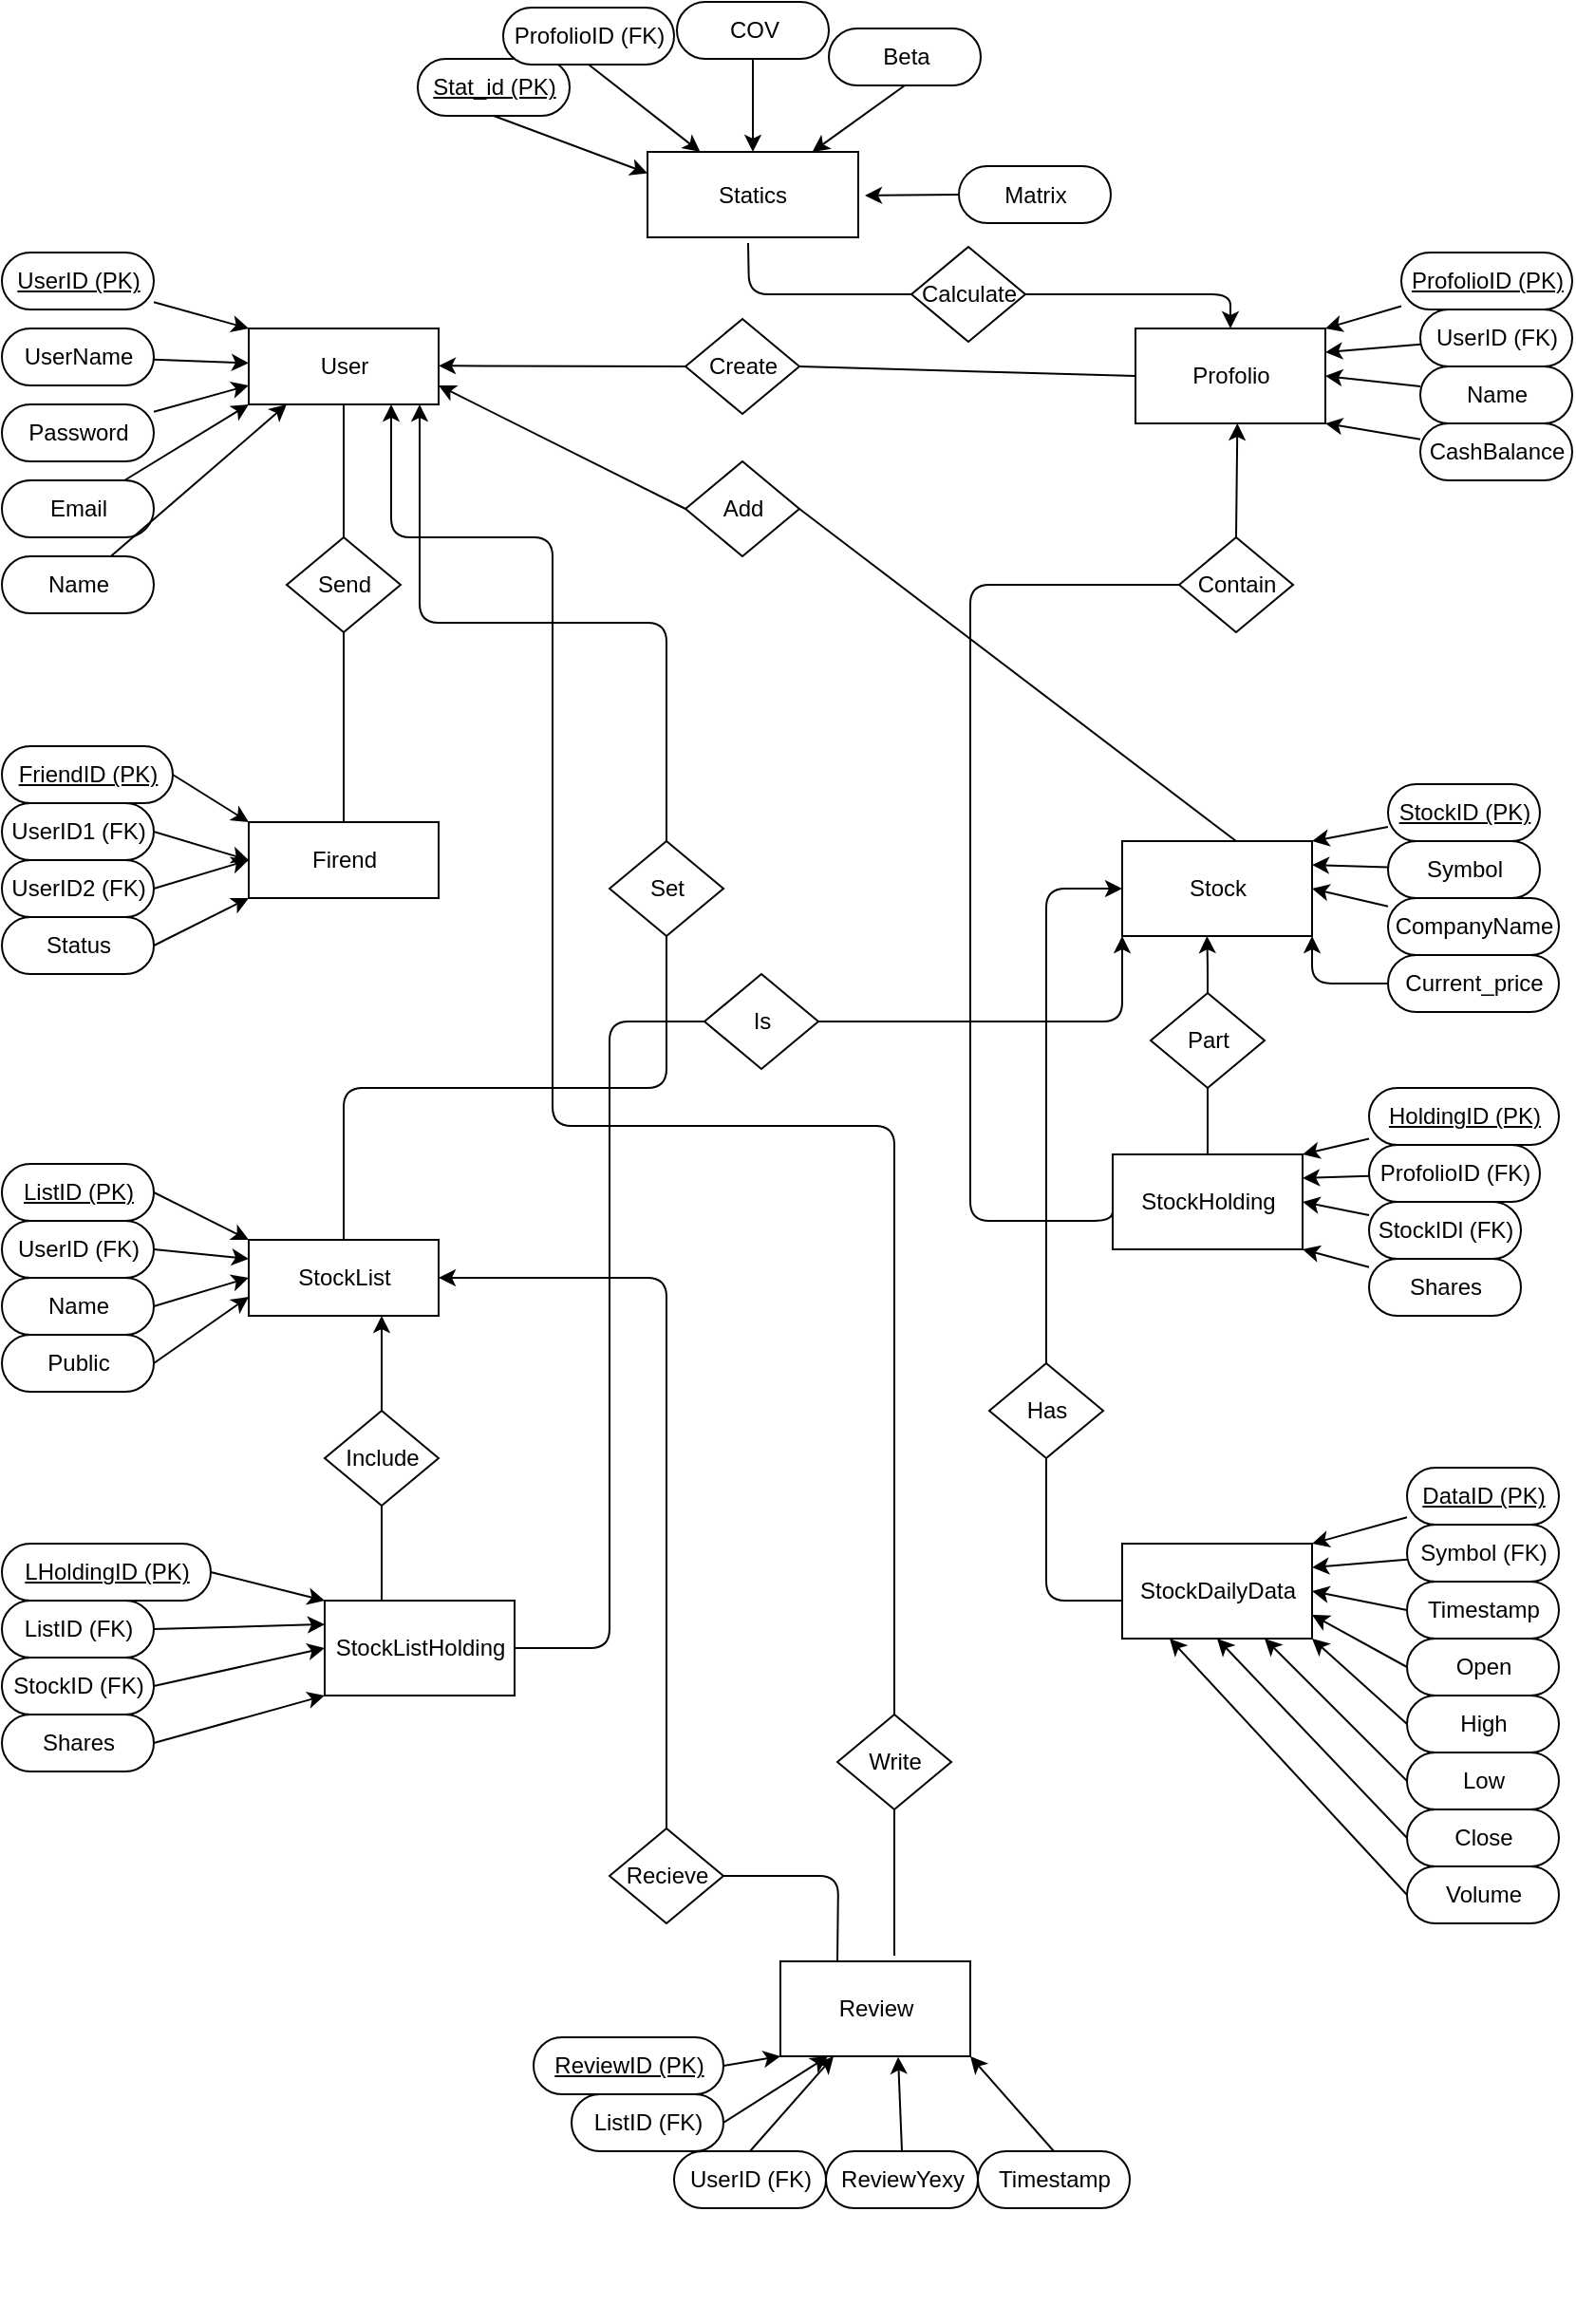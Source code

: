<mxfile>
    <diagram id="BiGU1YuMTupgvnNjfex2" name="第 1 页">
        <mxGraphModel dx="716" dy="1092" grid="0" gridSize="10" guides="1" tooltips="1" connect="1" arrows="1" fold="1" page="0" pageScale="1" pageWidth="827" pageHeight="1169" background="#ffffff" math="0" shadow="0">
            <root>
                <mxCell id="0"/>
                <mxCell id="1" parent="0"/>
                <mxCell id="16" value="" style="group" parent="1" vertex="1" connectable="0">
                    <mxGeometry width="230" height="200" as="geometry"/>
                </mxCell>
                <mxCell id="3" value="&lt;u&gt;UserID (PK)&lt;/u&gt;" style="html=1;dashed=0;whitespace=wrap;shape=mxgraph.dfd.start" parent="16" vertex="1">
                    <mxGeometry width="80" height="30" as="geometry"/>
                </mxCell>
                <mxCell id="5" value="User" style="html=1;dashed=0;whitespace=wrap;" parent="16" vertex="1">
                    <mxGeometry x="130" y="40" width="100" height="40" as="geometry"/>
                </mxCell>
                <mxCell id="6" style="edgeStyle=none;html=1;entryX=0;entryY=0;entryDx=0;entryDy=0;" parent="16" source="3" target="5" edge="1">
                    <mxGeometry relative="1" as="geometry"/>
                </mxCell>
                <mxCell id="9" value="" style="edgeStyle=none;html=1;" parent="16" source="8" target="5" edge="1">
                    <mxGeometry relative="1" as="geometry"/>
                </mxCell>
                <mxCell id="8" value="UserName" style="html=1;dashed=0;whitespace=wrap;shape=mxgraph.dfd.start" parent="16" vertex="1">
                    <mxGeometry y="40" width="80" height="30" as="geometry"/>
                </mxCell>
                <mxCell id="11" style="edgeStyle=none;html=1;entryX=0;entryY=0.75;entryDx=0;entryDy=0;" parent="16" source="10" target="5" edge="1">
                    <mxGeometry relative="1" as="geometry"/>
                </mxCell>
                <mxCell id="10" value="Password" style="html=1;dashed=0;whitespace=wrap;shape=mxgraph.dfd.start" parent="16" vertex="1">
                    <mxGeometry y="80" width="80" height="30" as="geometry"/>
                </mxCell>
                <mxCell id="13" style="edgeStyle=none;html=1;" parent="16" source="12" edge="1">
                    <mxGeometry relative="1" as="geometry">
                        <mxPoint x="130" y="80" as="targetPoint"/>
                    </mxGeometry>
                </mxCell>
                <mxCell id="12" value="Email" style="html=1;dashed=0;whitespace=wrap;shape=mxgraph.dfd.start" parent="16" vertex="1">
                    <mxGeometry y="120" width="80" height="30" as="geometry"/>
                </mxCell>
                <mxCell id="15" style="edgeStyle=none;html=1;" parent="16" source="14" edge="1">
                    <mxGeometry relative="1" as="geometry">
                        <mxPoint x="150" y="80" as="targetPoint"/>
                    </mxGeometry>
                </mxCell>
                <mxCell id="14" value="Name" style="html=1;dashed=0;whitespace=wrap;shape=mxgraph.dfd.start" parent="16" vertex="1">
                    <mxGeometry y="160" width="80" height="30" as="geometry"/>
                </mxCell>
                <mxCell id="113" style="edgeStyle=none;html=1;exitX=0.5;exitY=0;exitDx=0;exitDy=0;entryX=0.5;entryY=1;entryDx=0;entryDy=0;strokeColor=default;endArrow=none;endFill=0;" parent="16" source="112" target="5" edge="1">
                    <mxGeometry relative="1" as="geometry"/>
                </mxCell>
                <mxCell id="112" value="Send" style="shape=rhombus;html=1;dashed=0;whitespace=wrap;perimeter=rhombusPerimeter;" parent="16" vertex="1">
                    <mxGeometry x="150" y="150" width="60" height="50" as="geometry"/>
                </mxCell>
                <mxCell id="27" value="" style="group" parent="1" vertex="1" connectable="0">
                    <mxGeometry x="597" width="230" height="120" as="geometry"/>
                </mxCell>
                <mxCell id="17" value="Profolio" style="html=1;dashed=0;whitespace=wrap;" parent="27" vertex="1">
                    <mxGeometry y="40" width="100" height="50" as="geometry"/>
                </mxCell>
                <mxCell id="20" style="edgeStyle=none;html=1;entryX=1;entryY=0.25;entryDx=0;entryDy=0;" parent="27" source="19" target="17" edge="1">
                    <mxGeometry relative="1" as="geometry"/>
                </mxCell>
                <mxCell id="19" value="UserID (FK)" style="html=1;dashed=0;whitespace=wrap;shape=mxgraph.dfd.start" parent="27" vertex="1">
                    <mxGeometry x="150" y="30" width="80" height="30" as="geometry"/>
                </mxCell>
                <mxCell id="22" style="edgeStyle=none;html=1;entryX=1;entryY=0;entryDx=0;entryDy=0;" parent="27" source="21" target="17" edge="1">
                    <mxGeometry relative="1" as="geometry"/>
                </mxCell>
                <mxCell id="21" value="ProfolioID (PK)" style="html=1;dashed=0;whitespace=wrap;shape=mxgraph.dfd.start;fontStyle=4" parent="27" vertex="1">
                    <mxGeometry x="140" width="90" height="30" as="geometry"/>
                </mxCell>
                <mxCell id="24" style="edgeStyle=none;html=1;entryX=1;entryY=0.5;entryDx=0;entryDy=0;" parent="27" source="23" target="17" edge="1">
                    <mxGeometry relative="1" as="geometry"/>
                </mxCell>
                <mxCell id="23" value="Name" style="html=1;dashed=0;whitespace=wrap;shape=mxgraph.dfd.start" parent="27" vertex="1">
                    <mxGeometry x="150" y="60" width="80" height="30" as="geometry"/>
                </mxCell>
                <mxCell id="26" style="edgeStyle=none;html=1;entryX=1;entryY=1;entryDx=0;entryDy=0;" parent="27" source="25" target="17" edge="1">
                    <mxGeometry relative="1" as="geometry"/>
                </mxCell>
                <mxCell id="25" value="CashBalance" style="html=1;dashed=0;whitespace=wrap;shape=mxgraph.dfd.start" parent="27" vertex="1">
                    <mxGeometry x="150" y="90" width="80" height="30" as="geometry"/>
                </mxCell>
                <mxCell id="35" value="" style="group;fontStyle=4" parent="1" vertex="1" connectable="0">
                    <mxGeometry x="590" y="280" width="238" height="120" as="geometry"/>
                </mxCell>
                <mxCell id="28" value="Stock" style="html=1;dashed=0;whitespace=wrap;" parent="35" vertex="1">
                    <mxGeometry y="30" width="100" height="50" as="geometry"/>
                </mxCell>
                <mxCell id="30" style="edgeStyle=none;html=1;entryX=1;entryY=0;entryDx=0;entryDy=0;" parent="35" source="29" target="28" edge="1">
                    <mxGeometry relative="1" as="geometry"/>
                </mxCell>
                <mxCell id="29" value="StockID (PK)" style="html=1;dashed=0;whitespace=wrap;shape=mxgraph.dfd.start;fontStyle=4" parent="35" vertex="1">
                    <mxGeometry x="140" width="80" height="30" as="geometry"/>
                </mxCell>
                <mxCell id="32" style="edgeStyle=none;html=1;entryX=1;entryY=0.25;entryDx=0;entryDy=0;" parent="35" source="31" target="28" edge="1">
                    <mxGeometry relative="1" as="geometry"/>
                </mxCell>
                <mxCell id="31" value="Symbol" style="html=1;dashed=0;whitespace=wrap;shape=mxgraph.dfd.start" parent="35" vertex="1">
                    <mxGeometry x="140" y="30" width="80" height="30" as="geometry"/>
                </mxCell>
                <mxCell id="34" style="edgeStyle=none;html=1;entryX=1;entryY=0.5;entryDx=0;entryDy=0;" parent="35" source="33" target="28" edge="1">
                    <mxGeometry relative="1" as="geometry"/>
                </mxCell>
                <mxCell id="33" value="CompanyName" style="html=1;dashed=0;whitespace=wrap;shape=mxgraph.dfd.start" parent="35" vertex="1">
                    <mxGeometry x="140" y="60" width="90" height="30" as="geometry"/>
                </mxCell>
                <mxCell id="173" style="edgeStyle=orthogonalEdgeStyle;html=1;exitX=0;exitY=0.5;exitDx=0;exitDy=0;exitPerimeter=0;entryX=1;entryY=1;entryDx=0;entryDy=0;endArrow=classic;endFill=1;" parent="35" source="171" target="28" edge="1">
                    <mxGeometry relative="1" as="geometry"/>
                </mxCell>
                <mxCell id="171" value="Current_price" style="html=1;dashed=0;whitespace=wrap;shape=mxgraph.dfd.start" parent="35" vertex="1">
                    <mxGeometry x="140" y="90" width="90" height="30" as="geometry"/>
                </mxCell>
                <mxCell id="46" value="" style="group" parent="1" vertex="1" connectable="0">
                    <mxGeometry x="555" y="440" width="265" height="120" as="geometry"/>
                </mxCell>
                <mxCell id="36" value="StockHolding" style="html=1;dashed=0;whitespace=wrap;" parent="46" vertex="1">
                    <mxGeometry x="30" y="35" width="100" height="50" as="geometry"/>
                </mxCell>
                <mxCell id="39" style="edgeStyle=none;html=1;entryX=1;entryY=0;entryDx=0;entryDy=0;" parent="46" source="37" target="36" edge="1">
                    <mxGeometry relative="1" as="geometry"/>
                </mxCell>
                <mxCell id="37" value="HoldingID (PK)" style="html=1;dashed=0;whitespace=wrap;shape=mxgraph.dfd.start;fontStyle=4" parent="46" vertex="1">
                    <mxGeometry x="165" width="100" height="30" as="geometry"/>
                </mxCell>
                <mxCell id="41" style="edgeStyle=none;html=1;entryX=1;entryY=0.25;entryDx=0;entryDy=0;" parent="46" source="40" target="36" edge="1">
                    <mxGeometry relative="1" as="geometry"/>
                </mxCell>
                <mxCell id="40" value="ProfolioID (FK)" style="html=1;dashed=0;whitespace=wrap;shape=mxgraph.dfd.start;fontStyle=0" parent="46" vertex="1">
                    <mxGeometry x="165" y="30" width="90" height="30" as="geometry"/>
                </mxCell>
                <mxCell id="43" style="edgeStyle=none;html=1;entryX=1;entryY=0.5;entryDx=0;entryDy=0;" parent="46" source="42" target="36" edge="1">
                    <mxGeometry relative="1" as="geometry">
                        <mxPoint x="110" y="80" as="targetPoint"/>
                    </mxGeometry>
                </mxCell>
                <mxCell id="42" value="StockIDl (FK)" style="html=1;dashed=0;whitespace=wrap;shape=mxgraph.dfd.start" parent="46" vertex="1">
                    <mxGeometry x="165" y="60" width="80" height="30" as="geometry"/>
                </mxCell>
                <mxCell id="45" style="edgeStyle=none;html=1;entryX=1;entryY=1;entryDx=0;entryDy=0;" parent="46" source="44" target="36" edge="1">
                    <mxGeometry relative="1" as="geometry"/>
                </mxCell>
                <mxCell id="44" value="Shares" style="html=1;dashed=0;whitespace=wrap;shape=mxgraph.dfd.start" parent="46" vertex="1">
                    <mxGeometry x="165" y="90" width="80" height="30" as="geometry"/>
                </mxCell>
                <mxCell id="64" value="" style="group" parent="1" vertex="1" connectable="0">
                    <mxGeometry x="590" y="640" width="230" height="240" as="geometry"/>
                </mxCell>
                <mxCell id="47" value="StockDailyData" style="html=1;dashed=0;whitespace=wrap;" parent="64" vertex="1">
                    <mxGeometry y="40" width="100" height="50" as="geometry"/>
                </mxCell>
                <mxCell id="49" style="edgeStyle=none;html=1;entryX=1;entryY=0;entryDx=0;entryDy=0;" parent="64" source="48" target="47" edge="1">
                    <mxGeometry relative="1" as="geometry"/>
                </mxCell>
                <mxCell id="48" value="DataID (PK)" style="html=1;dashed=0;whitespace=wrap;shape=mxgraph.dfd.start;fontStyle=4" parent="64" vertex="1">
                    <mxGeometry x="150" width="80" height="30" as="geometry"/>
                </mxCell>
                <mxCell id="51" style="edgeStyle=none;html=1;entryX=1;entryY=0.25;entryDx=0;entryDy=0;" parent="64" source="50" target="47" edge="1">
                    <mxGeometry relative="1" as="geometry"/>
                </mxCell>
                <mxCell id="50" value="Symbol (FK)" style="html=1;dashed=0;whitespace=wrap;shape=mxgraph.dfd.start" parent="64" vertex="1">
                    <mxGeometry x="150" y="30" width="80" height="30" as="geometry"/>
                </mxCell>
                <mxCell id="53" style="edgeStyle=none;html=1;entryX=1;entryY=0.5;entryDx=0;entryDy=0;exitX=0;exitY=0.5;exitDx=0;exitDy=0;exitPerimeter=0;" parent="64" source="52" target="47" edge="1">
                    <mxGeometry relative="1" as="geometry"/>
                </mxCell>
                <mxCell id="52" value="Timestamp" style="html=1;dashed=0;whitespace=wrap;shape=mxgraph.dfd.start" parent="64" vertex="1">
                    <mxGeometry x="150" y="60" width="80" height="30" as="geometry"/>
                </mxCell>
                <mxCell id="55" style="edgeStyle=none;html=1;entryX=1;entryY=0.75;entryDx=0;entryDy=0;exitX=0;exitY=0.5;exitDx=0;exitDy=0;exitPerimeter=0;" parent="64" source="54" target="47" edge="1">
                    <mxGeometry relative="1" as="geometry"/>
                </mxCell>
                <mxCell id="54" value="Open" style="html=1;dashed=0;whitespace=wrap;shape=mxgraph.dfd.start" parent="64" vertex="1">
                    <mxGeometry x="150" y="90" width="80" height="30" as="geometry"/>
                </mxCell>
                <mxCell id="57" style="edgeStyle=none;html=1;entryX=1;entryY=1;entryDx=0;entryDy=0;exitX=0;exitY=0.5;exitDx=0;exitDy=0;exitPerimeter=0;" parent="64" source="56" target="47" edge="1">
                    <mxGeometry relative="1" as="geometry"/>
                </mxCell>
                <mxCell id="56" value="High" style="html=1;dashed=0;whitespace=wrap;shape=mxgraph.dfd.start" parent="64" vertex="1">
                    <mxGeometry x="150" y="120" width="80" height="30" as="geometry"/>
                </mxCell>
                <mxCell id="59" style="edgeStyle=none;html=1;entryX=0.75;entryY=1;entryDx=0;entryDy=0;exitX=0;exitY=0.5;exitDx=0;exitDy=0;exitPerimeter=0;" parent="64" source="58" target="47" edge="1">
                    <mxGeometry relative="1" as="geometry">
                        <mxPoint x="100" y="90" as="targetPoint"/>
                    </mxGeometry>
                </mxCell>
                <mxCell id="58" value="Low" style="html=1;dashed=0;whitespace=wrap;shape=mxgraph.dfd.start" parent="64" vertex="1">
                    <mxGeometry x="150" y="150" width="80" height="30" as="geometry"/>
                </mxCell>
                <mxCell id="61" style="edgeStyle=none;html=1;entryX=0.5;entryY=1;entryDx=0;entryDy=0;exitX=0;exitY=0.5;exitDx=0;exitDy=0;exitPerimeter=0;" parent="64" source="60" target="47" edge="1">
                    <mxGeometry relative="1" as="geometry"/>
                </mxCell>
                <mxCell id="60" value="Close" style="html=1;dashed=0;whitespace=wrap;shape=mxgraph.dfd.start" parent="64" vertex="1">
                    <mxGeometry x="150" y="180" width="80" height="30" as="geometry"/>
                </mxCell>
                <mxCell id="63" style="edgeStyle=none;html=1;exitX=0;exitY=0.5;exitDx=0;exitDy=0;exitPerimeter=0;entryX=0.25;entryY=1;entryDx=0;entryDy=0;" parent="64" source="62" target="47" edge="1">
                    <mxGeometry relative="1" as="geometry"/>
                </mxCell>
                <mxCell id="62" value="Volume" style="html=1;dashed=0;whitespace=wrap;shape=mxgraph.dfd.start" parent="64" vertex="1">
                    <mxGeometry x="150" y="210" width="80" height="30" as="geometry"/>
                </mxCell>
                <mxCell id="74" value="" style="group" parent="1" vertex="1" connectable="0">
                    <mxGeometry y="260" width="230" height="120" as="geometry"/>
                </mxCell>
                <mxCell id="65" value="Firend" style="html=1;dashed=0;whitespace=wrap;" parent="74" vertex="1">
                    <mxGeometry x="130" y="40" width="100" height="40" as="geometry"/>
                </mxCell>
                <mxCell id="67" style="edgeStyle=none;html=1;exitX=1;exitY=0.5;exitDx=0;exitDy=0;exitPerimeter=0;entryX=0;entryY=0;entryDx=0;entryDy=0;" parent="74" source="66" target="65" edge="1">
                    <mxGeometry relative="1" as="geometry"/>
                </mxCell>
                <mxCell id="66" value="FriendID (PK)" style="html=1;dashed=0;whitespace=wrap;shape=mxgraph.dfd.start;fontStyle=4" parent="74" vertex="1">
                    <mxGeometry width="90" height="30" as="geometry"/>
                </mxCell>
                <mxCell id="69" style="edgeStyle=none;html=1;exitX=1;exitY=0.5;exitDx=0;exitDy=0;exitPerimeter=0;entryX=0;entryY=0.5;entryDx=0;entryDy=0;" parent="74" source="68" target="65" edge="1">
                    <mxGeometry relative="1" as="geometry"/>
                </mxCell>
                <mxCell id="68" value="UserID1 (FK)" style="html=1;dashed=0;whitespace=wrap;shape=mxgraph.dfd.start" parent="74" vertex="1">
                    <mxGeometry y="30" width="80" height="30" as="geometry"/>
                </mxCell>
                <mxCell id="71" style="edgeStyle=none;html=1;exitX=1;exitY=0.5;exitDx=0;exitDy=0;exitPerimeter=0;entryX=0;entryY=0.5;entryDx=0;entryDy=0;" parent="74" source="70" target="65" edge="1">
                    <mxGeometry relative="1" as="geometry"/>
                </mxCell>
                <mxCell id="70" value="UserID2 (FK)" style="html=1;dashed=0;whitespace=wrap;shape=mxgraph.dfd.start" parent="74" vertex="1">
                    <mxGeometry y="60" width="80" height="30" as="geometry"/>
                </mxCell>
                <mxCell id="73" style="edgeStyle=none;html=1;exitX=1;exitY=0.5;exitDx=0;exitDy=0;exitPerimeter=0;entryX=0;entryY=1;entryDx=0;entryDy=0;" parent="74" source="72" target="65" edge="1">
                    <mxGeometry relative="1" as="geometry"/>
                </mxCell>
                <mxCell id="72" value="Status" style="html=1;dashed=0;whitespace=wrap;shape=mxgraph.dfd.start" parent="74" vertex="1">
                    <mxGeometry y="90" width="80" height="30" as="geometry"/>
                </mxCell>
                <mxCell id="84" value="" style="group" parent="1" vertex="1" connectable="0">
                    <mxGeometry y="480" width="230" height="120" as="geometry"/>
                </mxCell>
                <mxCell id="75" value="StockList" style="html=1;dashed=0;whitespace=wrap;" parent="84" vertex="1">
                    <mxGeometry x="130" y="40" width="100" height="40" as="geometry"/>
                </mxCell>
                <mxCell id="77" style="edgeStyle=none;html=1;exitX=1;exitY=0.5;exitDx=0;exitDy=0;exitPerimeter=0;entryX=0;entryY=0;entryDx=0;entryDy=0;" parent="84" source="76" target="75" edge="1">
                    <mxGeometry relative="1" as="geometry"/>
                </mxCell>
                <mxCell id="76" value="ListID (PK)" style="html=1;dashed=0;whitespace=wrap;shape=mxgraph.dfd.start;fontStyle=4" parent="84" vertex="1">
                    <mxGeometry width="80" height="30" as="geometry"/>
                </mxCell>
                <mxCell id="79" style="edgeStyle=none;html=1;exitX=1;exitY=0.5;exitDx=0;exitDy=0;exitPerimeter=0;entryX=0;entryY=0.25;entryDx=0;entryDy=0;" parent="84" source="78" target="75" edge="1">
                    <mxGeometry relative="1" as="geometry"/>
                </mxCell>
                <mxCell id="78" value="UserID (FK)" style="html=1;dashed=0;whitespace=wrap;shape=mxgraph.dfd.start" parent="84" vertex="1">
                    <mxGeometry y="30" width="80" height="30" as="geometry"/>
                </mxCell>
                <mxCell id="81" style="edgeStyle=none;html=1;exitX=1;exitY=0.5;exitDx=0;exitDy=0;exitPerimeter=0;entryX=0;entryY=0.5;entryDx=0;entryDy=0;" parent="84" source="80" target="75" edge="1">
                    <mxGeometry relative="1" as="geometry"/>
                </mxCell>
                <mxCell id="80" value="Name" style="html=1;dashed=0;whitespace=wrap;shape=mxgraph.dfd.start" parent="84" vertex="1">
                    <mxGeometry y="60" width="80" height="30" as="geometry"/>
                </mxCell>
                <mxCell id="83" style="edgeStyle=none;html=1;exitX=1;exitY=0.5;exitDx=0;exitDy=0;exitPerimeter=0;entryX=0;entryY=0.75;entryDx=0;entryDy=0;" parent="84" source="82" target="75" edge="1">
                    <mxGeometry relative="1" as="geometry"/>
                </mxCell>
                <mxCell id="82" value="Public" style="html=1;dashed=0;whitespace=wrap;shape=mxgraph.dfd.start" parent="84" vertex="1">
                    <mxGeometry y="90" width="80" height="30" as="geometry"/>
                </mxCell>
                <mxCell id="94" value="" style="group" parent="1" vertex="1" connectable="0">
                    <mxGeometry y="680" width="270" height="120" as="geometry"/>
                </mxCell>
                <mxCell id="85" value="StockListHolding" style="html=1;dashed=0;whitespace=wrap;" parent="94" vertex="1">
                    <mxGeometry x="170" y="30" width="100" height="50" as="geometry"/>
                </mxCell>
                <mxCell id="87" style="edgeStyle=none;html=1;exitX=1;exitY=0.5;exitDx=0;exitDy=0;exitPerimeter=0;entryX=0;entryY=0;entryDx=0;entryDy=0;" parent="94" source="86" target="85" edge="1">
                    <mxGeometry relative="1" as="geometry"/>
                </mxCell>
                <mxCell id="86" value="LHoldingID (PK)" style="html=1;dashed=0;whitespace=wrap;shape=mxgraph.dfd.start;fontStyle=4" parent="94" vertex="1">
                    <mxGeometry width="110" height="30" as="geometry"/>
                </mxCell>
                <mxCell id="89" style="edgeStyle=none;html=1;exitX=1;exitY=0.5;exitDx=0;exitDy=0;exitPerimeter=0;entryX=0;entryY=0.25;entryDx=0;entryDy=0;" parent="94" source="88" target="85" edge="1">
                    <mxGeometry relative="1" as="geometry"/>
                </mxCell>
                <mxCell id="88" value="ListID (FK)" style="html=1;dashed=0;whitespace=wrap;shape=mxgraph.dfd.start" parent="94" vertex="1">
                    <mxGeometry y="30" width="80" height="30" as="geometry"/>
                </mxCell>
                <mxCell id="91" style="edgeStyle=none;html=1;exitX=1;exitY=0.5;exitDx=0;exitDy=0;exitPerimeter=0;entryX=0;entryY=0.5;entryDx=0;entryDy=0;" parent="94" source="90" target="85" edge="1">
                    <mxGeometry relative="1" as="geometry"/>
                </mxCell>
                <mxCell id="90" value="StockID (FK)" style="html=1;dashed=0;whitespace=wrap;shape=mxgraph.dfd.start" parent="94" vertex="1">
                    <mxGeometry y="60" width="80" height="30" as="geometry"/>
                </mxCell>
                <mxCell id="93" style="edgeStyle=none;html=1;exitX=1;exitY=0.5;exitDx=0;exitDy=0;exitPerimeter=0;entryX=0;entryY=1;entryDx=0;entryDy=0;" parent="94" source="92" target="85" edge="1">
                    <mxGeometry relative="1" as="geometry"/>
                </mxCell>
                <mxCell id="92" value="Shares" style="html=1;dashed=0;whitespace=wrap;shape=mxgraph.dfd.start" parent="94" vertex="1">
                    <mxGeometry y="90" width="80" height="30" as="geometry"/>
                </mxCell>
                <mxCell id="106" value="" style="group" parent="1" vertex="1" connectable="0">
                    <mxGeometry x="240" y="900" width="410" height="190" as="geometry"/>
                </mxCell>
                <mxCell id="95" value="Review" style="html=1;dashed=0;whitespace=wrap;" parent="106" vertex="1">
                    <mxGeometry x="170" width="100" height="50" as="geometry"/>
                </mxCell>
                <mxCell id="97" style="edgeStyle=none;html=1;exitX=1;exitY=0.5;exitDx=0;exitDy=0;exitPerimeter=0;entryX=0;entryY=1;entryDx=0;entryDy=0;" parent="106" source="96" target="95" edge="1">
                    <mxGeometry relative="1" as="geometry"/>
                </mxCell>
                <mxCell id="96" value="ReviewID (PK)" style="html=1;dashed=0;whitespace=wrap;shape=mxgraph.dfd.start;fontStyle=4" parent="106" vertex="1">
                    <mxGeometry x="40" y="40" width="100" height="30" as="geometry"/>
                </mxCell>
                <mxCell id="99" style="edgeStyle=none;html=1;exitX=1;exitY=0.5;exitDx=0;exitDy=0;exitPerimeter=0;entryX=0.25;entryY=1;entryDx=0;entryDy=0;" parent="106" source="98" target="95" edge="1">
                    <mxGeometry relative="1" as="geometry"/>
                </mxCell>
                <mxCell id="98" value="ListID (FK)" style="html=1;dashed=0;whitespace=wrap;shape=mxgraph.dfd.start" parent="106" vertex="1">
                    <mxGeometry x="60" y="70" width="80" height="30" as="geometry"/>
                </mxCell>
                <mxCell id="101" style="edgeStyle=none;html=1;exitX=0.5;exitY=0.5;exitDx=0;exitDy=-15;exitPerimeter=0;" parent="106" source="100" target="95" edge="1">
                    <mxGeometry relative="1" as="geometry"/>
                </mxCell>
                <mxCell id="100" value="UserID (FK)" style="html=1;dashed=0;whitespace=wrap;shape=mxgraph.dfd.start" parent="106" vertex="1">
                    <mxGeometry x="114" y="100" width="80" height="30" as="geometry"/>
                </mxCell>
                <mxCell id="103" style="edgeStyle=none;html=1;exitX=0.5;exitY=0.5;exitDx=0;exitDy=-15;exitPerimeter=0;entryX=0.62;entryY=1.007;entryDx=0;entryDy=0;entryPerimeter=0;" parent="106" source="102" target="95" edge="1">
                    <mxGeometry relative="1" as="geometry"/>
                </mxCell>
                <mxCell id="102" value="ReviewYexy" style="html=1;dashed=0;whitespace=wrap;shape=mxgraph.dfd.start" parent="106" vertex="1">
                    <mxGeometry x="194" y="100" width="80" height="30" as="geometry"/>
                </mxCell>
                <mxCell id="105" style="edgeStyle=none;html=1;exitX=0.5;exitY=0.5;exitDx=0;exitDy=-15;exitPerimeter=0;entryX=1;entryY=1;entryDx=0;entryDy=0;" parent="106" source="104" target="95" edge="1">
                    <mxGeometry relative="1" as="geometry"/>
                </mxCell>
                <mxCell id="104" value="Timestamp" style="html=1;dashed=0;whitespace=wrap;shape=mxgraph.dfd.start" parent="106" vertex="1">
                    <mxGeometry x="274" y="100" width="80" height="30" as="geometry"/>
                </mxCell>
                <mxCell id="110" style="edgeStyle=none;html=1;exitX=0;exitY=0.5;exitDx=0;exitDy=0;" parent="1" source="108" edge="1">
                    <mxGeometry relative="1" as="geometry">
                        <mxPoint x="230" y="59.667" as="targetPoint"/>
                    </mxGeometry>
                </mxCell>
                <mxCell id="108" value="Create" style="shape=rhombus;html=1;dashed=0;whitespace=wrap;perimeter=rhombusPerimeter;" parent="1" vertex="1">
                    <mxGeometry x="360" y="35" width="60" height="50" as="geometry"/>
                </mxCell>
                <mxCell id="111" style="html=1;exitX=0;exitY=0.5;exitDx=0;exitDy=0;entryX=1;entryY=0.5;entryDx=0;entryDy=0;strokeColor=default;endArrow=none;endFill=0;" parent="1" source="17" target="108" edge="1">
                    <mxGeometry relative="1" as="geometry"/>
                </mxCell>
                <mxCell id="114" style="edgeStyle=none;html=1;exitX=0.5;exitY=0;exitDx=0;exitDy=0;strokeColor=default;endArrow=none;endFill=0;entryX=0.5;entryY=1;entryDx=0;entryDy=0;" parent="1" source="65" target="112" edge="1">
                    <mxGeometry relative="1" as="geometry">
                        <mxPoint x="170" y="200" as="targetPoint"/>
                    </mxGeometry>
                </mxCell>
                <mxCell id="117" style="edgeStyle=none;html=1;exitX=0;exitY=0.5;exitDx=0;exitDy=0;strokeColor=default;endArrow=classic;endFill=1;" parent="1" source="116" edge="1">
                    <mxGeometry relative="1" as="geometry">
                        <mxPoint x="230" y="70" as="targetPoint"/>
                    </mxGeometry>
                </mxCell>
                <mxCell id="118" style="edgeStyle=none;html=1;exitX=1;exitY=0.5;exitDx=0;exitDy=0;strokeColor=default;endArrow=none;endFill=0;" parent="1" source="116" edge="1">
                    <mxGeometry relative="1" as="geometry">
                        <mxPoint x="650" y="310" as="targetPoint"/>
                    </mxGeometry>
                </mxCell>
                <mxCell id="116" value="Add" style="shape=rhombus;html=1;dashed=0;whitespace=wrap;perimeter=rhombusPerimeter;" parent="1" vertex="1">
                    <mxGeometry x="360" y="110" width="60" height="50" as="geometry"/>
                </mxCell>
                <mxCell id="120" style="edgeStyle=none;html=1;exitX=0.5;exitY=0;exitDx=0;exitDy=0;strokeColor=default;endArrow=classic;endFill=1;" parent="1" source="119" edge="1">
                    <mxGeometry relative="1" as="geometry">
                        <mxPoint x="650.667" y="90" as="targetPoint"/>
                    </mxGeometry>
                </mxCell>
                <mxCell id="121" style="edgeStyle=orthogonalEdgeStyle;html=1;exitX=0;exitY=0.5;exitDx=0;exitDy=0;strokeColor=default;endArrow=none;endFill=0;entryX=0;entryY=0.5;entryDx=0;entryDy=0;" parent="1" source="119" target="36" edge="1">
                    <mxGeometry relative="1" as="geometry">
                        <mxPoint x="580" y="490" as="targetPoint"/>
                        <Array as="points">
                            <mxPoint x="510" y="175"/>
                            <mxPoint x="510" y="510"/>
                            <mxPoint x="585" y="510"/>
                        </Array>
                    </mxGeometry>
                </mxCell>
                <mxCell id="119" value="Contain" style="shape=rhombus;html=1;dashed=0;whitespace=wrap;perimeter=rhombusPerimeter;" parent="1" vertex="1">
                    <mxGeometry x="620" y="150" width="60" height="50" as="geometry"/>
                </mxCell>
                <mxCell id="125" style="edgeStyle=orthogonalEdgeStyle;html=1;exitX=0.5;exitY=0;exitDx=0;exitDy=0;strokeColor=default;endArrow=classic;endFill=1;" parent="1" source="123" edge="1">
                    <mxGeometry relative="1" as="geometry">
                        <mxPoint x="634.667" y="360" as="targetPoint"/>
                    </mxGeometry>
                </mxCell>
                <mxCell id="123" value="Part" style="shape=rhombus;html=1;dashed=0;whitespace=wrap;perimeter=rhombusPerimeter;" parent="1" vertex="1">
                    <mxGeometry x="605" y="390" width="60" height="50" as="geometry"/>
                </mxCell>
                <mxCell id="124" style="edgeStyle=orthogonalEdgeStyle;html=1;exitX=0.5;exitY=0;exitDx=0;exitDy=0;entryX=0.5;entryY=1;entryDx=0;entryDy=0;strokeColor=default;endArrow=none;endFill=0;" parent="1" source="36" target="123" edge="1">
                    <mxGeometry relative="1" as="geometry"/>
                </mxCell>
                <mxCell id="127" style="edgeStyle=orthogonalEdgeStyle;html=1;exitX=0.5;exitY=0;exitDx=0;exitDy=0;strokeColor=default;endArrow=classic;endFill=1;entryX=0;entryY=0.5;entryDx=0;entryDy=0;" parent="1" source="126" target="28" edge="1">
                    <mxGeometry relative="1" as="geometry">
                        <mxPoint x="580" y="330" as="targetPoint"/>
                        <Array as="points">
                            <mxPoint x="550" y="335"/>
                        </Array>
                    </mxGeometry>
                </mxCell>
                <mxCell id="128" style="edgeStyle=orthogonalEdgeStyle;html=1;exitX=0.5;exitY=1;exitDx=0;exitDy=0;strokeColor=default;endArrow=none;endFill=0;" parent="1" source="126" edge="1">
                    <mxGeometry relative="1" as="geometry">
                        <mxPoint x="590" y="710" as="targetPoint"/>
                        <Array as="points">
                            <mxPoint x="550" y="680"/>
                            <mxPoint x="550" y="680"/>
                        </Array>
                    </mxGeometry>
                </mxCell>
                <mxCell id="126" value="Has" style="shape=rhombus;html=1;dashed=0;whitespace=wrap;perimeter=rhombusPerimeter;" parent="1" vertex="1">
                    <mxGeometry x="520" y="585" width="60" height="50" as="geometry"/>
                </mxCell>
                <mxCell id="130" style="edgeStyle=orthogonalEdgeStyle;html=1;exitX=1;exitY=0.5;exitDx=0;exitDy=0;strokeColor=default;endArrow=none;endFill=0;" parent="1" source="129" edge="1">
                    <mxGeometry relative="1" as="geometry">
                        <mxPoint x="440" y="900" as="targetPoint"/>
                    </mxGeometry>
                </mxCell>
                <mxCell id="131" style="edgeStyle=orthogonalEdgeStyle;html=1;exitX=0.5;exitY=0;exitDx=0;exitDy=0;entryX=1;entryY=0.5;entryDx=0;entryDy=0;strokeColor=default;endArrow=classic;endFill=1;" parent="1" source="129" target="75" edge="1">
                    <mxGeometry relative="1" as="geometry"/>
                </mxCell>
                <mxCell id="129" value="Recieve" style="shape=rhombus;html=1;dashed=0;whitespace=wrap;perimeter=rhombusPerimeter;" parent="1" vertex="1">
                    <mxGeometry x="320" y="830" width="60" height="50" as="geometry"/>
                </mxCell>
                <mxCell id="133" style="edgeStyle=orthogonalEdgeStyle;html=1;exitX=0.5;exitY=1;exitDx=0;exitDy=0;strokeColor=default;endArrow=none;endFill=0;entryX=0.6;entryY=-0.06;entryDx=0;entryDy=0;entryPerimeter=0;" parent="1" source="132" target="95" edge="1">
                    <mxGeometry relative="1" as="geometry">
                        <mxPoint x="470" y="890" as="targetPoint"/>
                    </mxGeometry>
                </mxCell>
                <mxCell id="134" style="edgeStyle=orthogonalEdgeStyle;html=1;exitX=0.5;exitY=0;exitDx=0;exitDy=0;strokeColor=default;endArrow=classic;endFill=1;entryX=0.75;entryY=1;entryDx=0;entryDy=0;" parent="1" source="132" target="5" edge="1">
                    <mxGeometry relative="1" as="geometry">
                        <mxPoint x="210" y="90" as="targetPoint"/>
                        <Array as="points">
                            <mxPoint x="470" y="460"/>
                            <mxPoint x="290" y="460"/>
                            <mxPoint x="290" y="150"/>
                            <mxPoint x="205" y="150"/>
                        </Array>
                    </mxGeometry>
                </mxCell>
                <mxCell id="132" value="Write" style="shape=rhombus;html=1;dashed=0;whitespace=wrap;perimeter=rhombusPerimeter;" parent="1" vertex="1">
                    <mxGeometry x="440" y="770" width="60" height="50" as="geometry"/>
                </mxCell>
                <mxCell id="136" style="edgeStyle=orthogonalEdgeStyle;html=1;exitX=0.5;exitY=1;exitDx=0;exitDy=0;strokeColor=default;endArrow=none;endFill=0;" parent="1" source="135" edge="1">
                    <mxGeometry relative="1" as="geometry">
                        <mxPoint x="200" y="710" as="targetPoint"/>
                    </mxGeometry>
                </mxCell>
                <mxCell id="137" style="edgeStyle=orthogonalEdgeStyle;html=1;exitX=0.5;exitY=0;exitDx=0;exitDy=0;strokeColor=default;endArrow=classic;endFill=1;" parent="1" source="135" edge="1">
                    <mxGeometry relative="1" as="geometry">
                        <mxPoint x="200" y="560" as="targetPoint"/>
                    </mxGeometry>
                </mxCell>
                <mxCell id="135" value="Include" style="shape=rhombus;html=1;dashed=0;whitespace=wrap;perimeter=rhombusPerimeter;" parent="1" vertex="1">
                    <mxGeometry x="170" y="610" width="60" height="50" as="geometry"/>
                </mxCell>
                <mxCell id="140" style="edgeStyle=orthogonalEdgeStyle;html=1;exitX=0.5;exitY=0;exitDx=0;exitDy=0;entryX=0.9;entryY=1;entryDx=0;entryDy=0;entryPerimeter=0;strokeColor=default;endArrow=classic;endFill=1;" parent="1" source="138" target="5" edge="1">
                    <mxGeometry relative="1" as="geometry"/>
                </mxCell>
                <mxCell id="138" value="Set" style="shape=rhombus;html=1;dashed=0;whitespace=wrap;perimeter=rhombusPerimeter;" parent="1" vertex="1">
                    <mxGeometry x="320" y="310" width="60" height="50" as="geometry"/>
                </mxCell>
                <mxCell id="139" style="edgeStyle=orthogonalEdgeStyle;html=1;exitX=0.5;exitY=0;exitDx=0;exitDy=0;entryX=0.5;entryY=1;entryDx=0;entryDy=0;strokeColor=default;endArrow=none;endFill=0;" parent="1" source="75" target="138" edge="1">
                    <mxGeometry relative="1" as="geometry"/>
                </mxCell>
                <mxCell id="143" style="edgeStyle=orthogonalEdgeStyle;html=1;exitX=1;exitY=0.5;exitDx=0;exitDy=0;entryX=0;entryY=1;entryDx=0;entryDy=0;strokeColor=default;endArrow=classic;endFill=1;" parent="1" source="141" target="28" edge="1">
                    <mxGeometry relative="1" as="geometry"/>
                </mxCell>
                <mxCell id="141" value="Is" style="shape=rhombus;html=1;dashed=0;whitespace=wrap;perimeter=rhombusPerimeter;" parent="1" vertex="1">
                    <mxGeometry x="370" y="380" width="60" height="50" as="geometry"/>
                </mxCell>
                <mxCell id="142" style="edgeStyle=orthogonalEdgeStyle;html=1;exitX=1;exitY=0.5;exitDx=0;exitDy=0;entryX=0;entryY=0.5;entryDx=0;entryDy=0;strokeColor=default;endArrow=none;endFill=0;" parent="1" source="85" target="141" edge="1">
                    <mxGeometry relative="1" as="geometry"/>
                </mxCell>
                <mxCell id="157" value="" style="group" parent="1" vertex="1" connectable="0">
                    <mxGeometry x="219" y="-132" width="365" height="124" as="geometry"/>
                </mxCell>
                <mxCell id="144" value="Statics" style="rounded=0;whiteSpace=wrap;html=1;" parent="157" vertex="1">
                    <mxGeometry x="121" y="79" width="111" height="45" as="geometry"/>
                </mxCell>
                <mxCell id="146" style="edgeStyle=none;html=1;exitX=0.5;exitY=0.5;exitDx=0;exitDy=15.0;exitPerimeter=0;entryX=0;entryY=0.25;entryDx=0;entryDy=0;" parent="157" source="145" target="144" edge="1">
                    <mxGeometry relative="1" as="geometry"/>
                </mxCell>
                <mxCell id="145" value="Stat_id (PK)" style="html=1;dashed=0;whitespace=wrap;shape=mxgraph.dfd.start;fontStyle=4" parent="157" vertex="1">
                    <mxGeometry y="30" width="80" height="30" as="geometry"/>
                </mxCell>
                <mxCell id="148" style="edgeStyle=none;html=1;exitX=0.5;exitY=0.5;exitDx=0;exitDy=15;exitPerimeter=0;entryX=0.25;entryY=0;entryDx=0;entryDy=0;" parent="157" source="147" target="144" edge="1">
                    <mxGeometry relative="1" as="geometry"/>
                </mxCell>
                <mxCell id="147" value="ProfolioID (FK)" style="html=1;dashed=0;whitespace=wrap;shape=mxgraph.dfd.start;fontStyle=0" parent="157" vertex="1">
                    <mxGeometry x="45" y="3" width="90" height="30" as="geometry"/>
                </mxCell>
                <mxCell id="152" style="edgeStyle=none;html=1;exitX=0.5;exitY=0.5;exitDx=0;exitDy=15;exitPerimeter=0;entryX=0.5;entryY=0;entryDx=0;entryDy=0;" parent="157" source="151" target="144" edge="1">
                    <mxGeometry relative="1" as="geometry"/>
                </mxCell>
                <mxCell id="151" value="COV" style="html=1;dashed=0;whitespace=wrap;shape=mxgraph.dfd.start" parent="157" vertex="1">
                    <mxGeometry x="136.5" width="80" height="30" as="geometry"/>
                </mxCell>
                <mxCell id="154" style="edgeStyle=none;html=1;exitX=0.5;exitY=0.5;exitDx=0;exitDy=15;exitPerimeter=0;" parent="157" source="153" target="144" edge="1">
                    <mxGeometry relative="1" as="geometry"/>
                </mxCell>
                <mxCell id="153" value="Beta" style="html=1;dashed=0;whitespace=wrap;shape=mxgraph.dfd.start" parent="157" vertex="1">
                    <mxGeometry x="216.5" y="14" width="80" height="30" as="geometry"/>
                </mxCell>
                <mxCell id="156" style="edgeStyle=none;html=1;exitX=0;exitY=0.5;exitDx=0;exitDy=0;exitPerimeter=0;" parent="157" source="155" edge="1">
                    <mxGeometry relative="1" as="geometry">
                        <mxPoint x="235.5" y="102" as="targetPoint"/>
                    </mxGeometry>
                </mxCell>
                <mxCell id="155" value="Matrix" style="html=1;dashed=0;whitespace=wrap;shape=mxgraph.dfd.start" parent="157" vertex="1">
                    <mxGeometry x="285" y="86.5" width="80" height="30" as="geometry"/>
                </mxCell>
                <mxCell id="161" style="edgeStyle=orthogonalEdgeStyle;html=1;exitX=0;exitY=0.5;exitDx=0;exitDy=0;endArrow=none;endFill=0;" parent="1" source="159" edge="1">
                    <mxGeometry relative="1" as="geometry">
                        <mxPoint x="393" y="-5" as="targetPoint"/>
                    </mxGeometry>
                </mxCell>
                <mxCell id="162" style="edgeStyle=orthogonalEdgeStyle;html=1;exitX=1;exitY=0.5;exitDx=0;exitDy=0;entryX=0.5;entryY=0;entryDx=0;entryDy=0;endArrow=classic;endFill=1;" parent="1" source="159" target="17" edge="1">
                    <mxGeometry relative="1" as="geometry"/>
                </mxCell>
                <mxCell id="159" value="Calculate" style="shape=rhombus;html=1;dashed=0;whitespace=wrap;perimeter=rhombusPerimeter;" parent="1" vertex="1">
                    <mxGeometry x="479" y="-3" width="60" height="50" as="geometry"/>
                </mxCell>
            </root>
        </mxGraphModel>
    </diagram>
</mxfile>